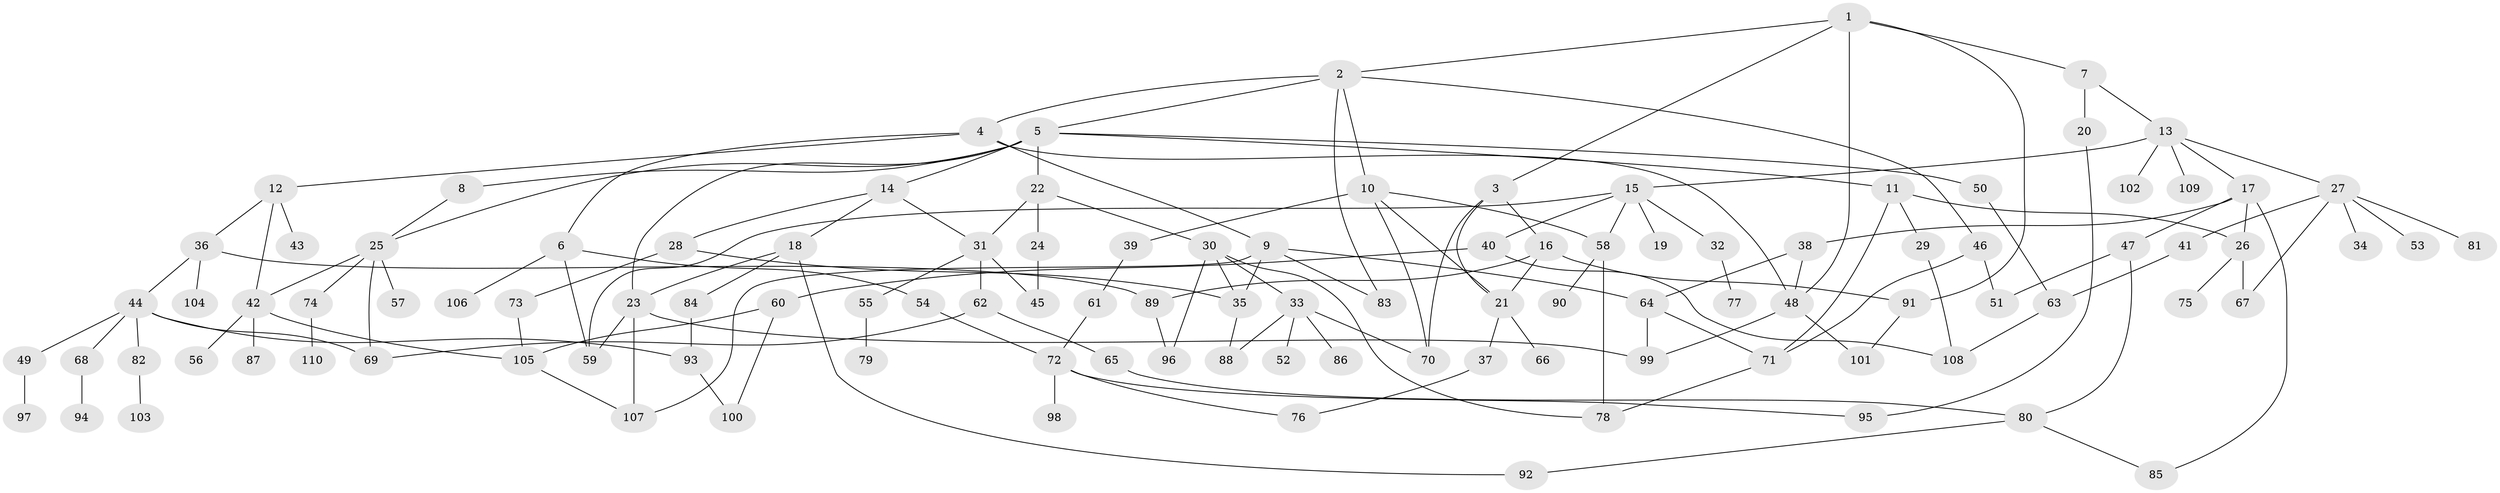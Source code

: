 // coarse degree distribution, {6: 0.07792207792207792, 9: 0.012987012987012988, 4: 0.11688311688311688, 8: 0.012987012987012988, 5: 0.1038961038961039, 3: 0.12987012987012986, 2: 0.22077922077922077, 7: 0.06493506493506493, 1: 0.2597402597402597}
// Generated by graph-tools (version 1.1) at 2025/51/02/27/25 19:51:40]
// undirected, 110 vertices, 158 edges
graph export_dot {
graph [start="1"]
  node [color=gray90,style=filled];
  1;
  2;
  3;
  4;
  5;
  6;
  7;
  8;
  9;
  10;
  11;
  12;
  13;
  14;
  15;
  16;
  17;
  18;
  19;
  20;
  21;
  22;
  23;
  24;
  25;
  26;
  27;
  28;
  29;
  30;
  31;
  32;
  33;
  34;
  35;
  36;
  37;
  38;
  39;
  40;
  41;
  42;
  43;
  44;
  45;
  46;
  47;
  48;
  49;
  50;
  51;
  52;
  53;
  54;
  55;
  56;
  57;
  58;
  59;
  60;
  61;
  62;
  63;
  64;
  65;
  66;
  67;
  68;
  69;
  70;
  71;
  72;
  73;
  74;
  75;
  76;
  77;
  78;
  79;
  80;
  81;
  82;
  83;
  84;
  85;
  86;
  87;
  88;
  89;
  90;
  91;
  92;
  93;
  94;
  95;
  96;
  97;
  98;
  99;
  100;
  101;
  102;
  103;
  104;
  105;
  106;
  107;
  108;
  109;
  110;
  1 -- 2;
  1 -- 3;
  1 -- 7;
  1 -- 48;
  1 -- 91;
  2 -- 4;
  2 -- 5;
  2 -- 10;
  2 -- 46;
  2 -- 83;
  3 -- 16;
  3 -- 21;
  3 -- 70;
  4 -- 6;
  4 -- 9;
  4 -- 12;
  4 -- 48;
  5 -- 8;
  5 -- 11;
  5 -- 14;
  5 -- 22;
  5 -- 50;
  5 -- 23;
  5 -- 25;
  6 -- 54;
  6 -- 106;
  6 -- 59;
  7 -- 13;
  7 -- 20;
  8 -- 25;
  9 -- 107;
  9 -- 35;
  9 -- 83;
  9 -- 64;
  10 -- 39;
  10 -- 58;
  10 -- 21;
  10 -- 70;
  11 -- 29;
  11 -- 26;
  11 -- 71;
  12 -- 36;
  12 -- 42;
  12 -- 43;
  13 -- 15;
  13 -- 17;
  13 -- 27;
  13 -- 102;
  13 -- 109;
  14 -- 18;
  14 -- 28;
  14 -- 31;
  15 -- 19;
  15 -- 32;
  15 -- 40;
  15 -- 58;
  15 -- 59;
  16 -- 89;
  16 -- 21;
  16 -- 91;
  17 -- 26;
  17 -- 38;
  17 -- 47;
  17 -- 85;
  18 -- 23;
  18 -- 84;
  18 -- 92;
  20 -- 95;
  21 -- 37;
  21 -- 66;
  22 -- 24;
  22 -- 30;
  22 -- 31;
  23 -- 59;
  23 -- 107;
  23 -- 99;
  24 -- 45;
  25 -- 57;
  25 -- 74;
  25 -- 42;
  25 -- 69;
  26 -- 75;
  26 -- 67;
  27 -- 34;
  27 -- 41;
  27 -- 53;
  27 -- 67;
  27 -- 81;
  28 -- 73;
  28 -- 35;
  29 -- 108;
  30 -- 33;
  30 -- 35;
  30 -- 78;
  30 -- 96;
  31 -- 45;
  31 -- 55;
  31 -- 62;
  32 -- 77;
  33 -- 52;
  33 -- 70;
  33 -- 86;
  33 -- 88;
  35 -- 88;
  36 -- 44;
  36 -- 104;
  36 -- 89;
  37 -- 76;
  38 -- 64;
  38 -- 48;
  39 -- 61;
  40 -- 60;
  40 -- 108;
  41 -- 63;
  42 -- 56;
  42 -- 87;
  42 -- 105;
  44 -- 49;
  44 -- 68;
  44 -- 82;
  44 -- 69;
  44 -- 93;
  46 -- 71;
  46 -- 51;
  47 -- 51;
  47 -- 80;
  48 -- 101;
  48 -- 99;
  49 -- 97;
  50 -- 63;
  54 -- 72;
  55 -- 79;
  58 -- 78;
  58 -- 90;
  60 -- 100;
  60 -- 105;
  61 -- 72;
  62 -- 65;
  62 -- 69;
  63 -- 108;
  64 -- 99;
  64 -- 71;
  65 -- 80;
  68 -- 94;
  71 -- 78;
  72 -- 76;
  72 -- 95;
  72 -- 98;
  73 -- 105;
  74 -- 110;
  80 -- 92;
  80 -- 85;
  82 -- 103;
  84 -- 93;
  89 -- 96;
  91 -- 101;
  93 -- 100;
  105 -- 107;
}
